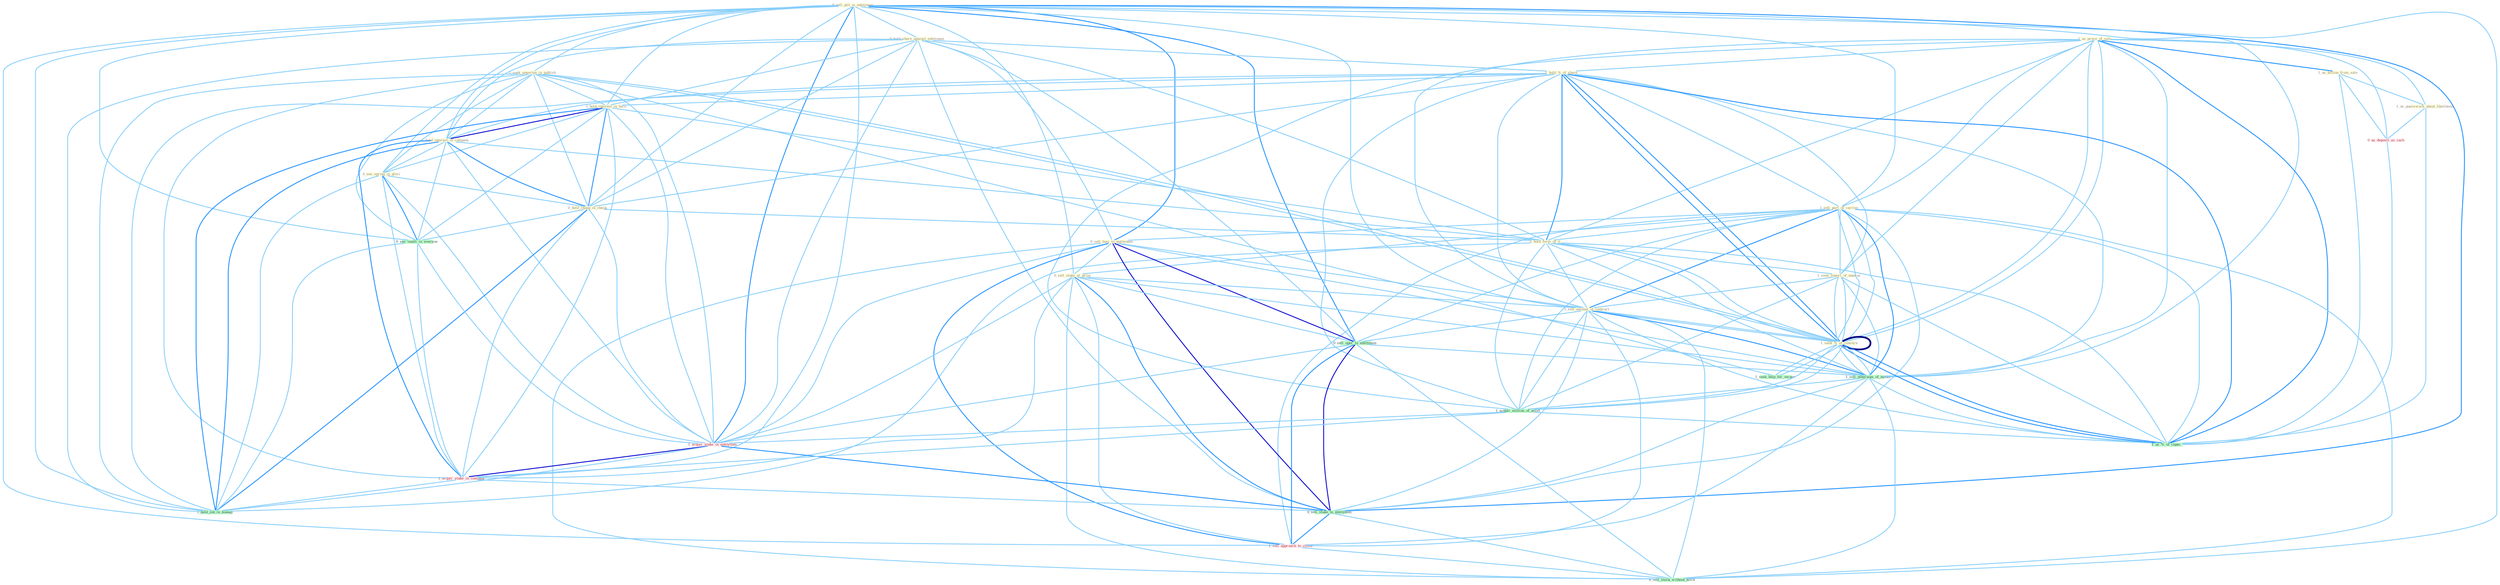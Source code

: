 Graph G{ 
    node
    [shape=polygon,style=filled,width=.5,height=.06,color="#BDFCC9",fixedsize=true,fontsize=4,
    fontcolor="#2f4f4f"];
    {node
    [color="#ffffe0", fontcolor="#8b7d6b"] "0_sell_pill_in_entitynam " "1_us_proce_of_sale " "1_us_billion_from_sale " "0_hold_share_against_entitynam " "1_seek_opportun_in_publish " "1_us_guesswork_about_likelihood " "1_hold_%_of_share " "1_hold_interest_in_facil " "1_hold_interest_in_compani " "1_sell_part_of_carrier " "0_see_spring_in_glori " "0_hold_chang_in_check " "1_hold_form_of_it " "1_seen_report_of_unawar " "0_sell_busi_to_entitynam " "0_sell_stake_at_price " "1_sell_amount_of_contract " "1_seek_%_of_concern "}
{node [color="#fff0f5", fontcolor="#b22222"] "0_us_deposit_as_cach " "1_acquir_stake_in_entitynam " "1_acquir_stake_in_compani " "1_sell_approach_to_client "}
edge [color="#B0E2FF"];

	"0_sell_pill_in_entitynam " -- "0_hold_share_against_entitynam " [w="1", color="#87cefa" ];
	"0_sell_pill_in_entitynam " -- "1_seek_opportun_in_publish " [w="1", color="#87cefa" ];
	"0_sell_pill_in_entitynam " -- "1_hold_interest_in_facil " [w="1", color="#87cefa" ];
	"0_sell_pill_in_entitynam " -- "1_hold_interest_in_compani " [w="1", color="#87cefa" ];
	"0_sell_pill_in_entitynam " -- "1_sell_part_of_carrier " [w="1", color="#87cefa" ];
	"0_sell_pill_in_entitynam " -- "0_see_spring_in_glori " [w="1", color="#87cefa" ];
	"0_sell_pill_in_entitynam " -- "0_hold_chang_in_check " [w="1", color="#87cefa" ];
	"0_sell_pill_in_entitynam " -- "0_sell_busi_to_entitynam " [w="2", color="#1e90ff" , len=0.8];
	"0_sell_pill_in_entitynam " -- "0_sell_stake_at_price " [w="1", color="#87cefa" ];
	"0_sell_pill_in_entitynam " -- "1_sell_amount_of_contract " [w="1", color="#87cefa" ];
	"0_sell_pill_in_entitynam " -- "0_sell_oper_to_entitynam " [w="2", color="#1e90ff" , len=0.8];
	"0_sell_pill_in_entitynam " -- "1_sell_othernum_of_model " [w="1", color="#87cefa" ];
	"0_sell_pill_in_entitynam " -- "0_see_vaniti_in_everyon " [w="1", color="#87cefa" ];
	"0_sell_pill_in_entitynam " -- "1_acquir_stake_in_entitynam " [w="2", color="#1e90ff" , len=0.8];
	"0_sell_pill_in_entitynam " -- "1_acquir_stake_in_compani " [w="1", color="#87cefa" ];
	"0_sell_pill_in_entitynam " -- "0_sell_stake_to_entitynam " [w="2", color="#1e90ff" , len=0.8];
	"0_sell_pill_in_entitynam " -- "1_sell_approach_to_client " [w="1", color="#87cefa" ];
	"0_sell_pill_in_entitynam " -- "1_hold_job_in_manag " [w="1", color="#87cefa" ];
	"0_sell_pill_in_entitynam " -- "0_sell_stock_without_hitch " [w="1", color="#87cefa" ];
	"1_us_proce_of_sale " -- "1_us_billion_from_sale " [w="2", color="#1e90ff" , len=0.8];
	"1_us_proce_of_sale " -- "1_us_guesswork_about_likelihood " [w="1", color="#87cefa" ];
	"1_us_proce_of_sale " -- "1_hold_%_of_share " [w="1", color="#87cefa" ];
	"1_us_proce_of_sale " -- "1_sell_part_of_carrier " [w="1", color="#87cefa" ];
	"1_us_proce_of_sale " -- "1_hold_form_of_it " [w="1", color="#87cefa" ];
	"1_us_proce_of_sale " -- "1_seen_report_of_unawar " [w="1", color="#87cefa" ];
	"1_us_proce_of_sale " -- "1_sell_amount_of_contract " [w="1", color="#87cefa" ];
	"1_us_proce_of_sale " -- "1_seek_%_of_concern " [w="1", color="#87cefa" ];
	"1_us_proce_of_sale " -- "1_sell_othernum_of_model " [w="1", color="#87cefa" ];
	"1_us_proce_of_sale " -- "1_acquir_million_of_asset " [w="1", color="#87cefa" ];
	"1_us_proce_of_sale " -- "0_us_deposit_as_cach " [w="1", color="#87cefa" ];
	"1_us_proce_of_sale " -- "1_us_%_of_capac " [w="2", color="#1e90ff" , len=0.8];
	"1_us_proce_of_sale " -- "1_seek_%_of_concern " [w="1", color="#87cefa" ];
	"1_us_billion_from_sale " -- "1_us_guesswork_about_likelihood " [w="1", color="#87cefa" ];
	"1_us_billion_from_sale " -- "0_us_deposit_as_cach " [w="1", color="#87cefa" ];
	"1_us_billion_from_sale " -- "1_us_%_of_capac " [w="1", color="#87cefa" ];
	"0_hold_share_against_entitynam " -- "1_hold_%_of_share " [w="1", color="#87cefa" ];
	"0_hold_share_against_entitynam " -- "1_hold_interest_in_facil " [w="1", color="#87cefa" ];
	"0_hold_share_against_entitynam " -- "1_hold_interest_in_compani " [w="1", color="#87cefa" ];
	"0_hold_share_against_entitynam " -- "0_hold_chang_in_check " [w="1", color="#87cefa" ];
	"0_hold_share_against_entitynam " -- "1_hold_form_of_it " [w="1", color="#87cefa" ];
	"0_hold_share_against_entitynam " -- "0_sell_busi_to_entitynam " [w="1", color="#87cefa" ];
	"0_hold_share_against_entitynam " -- "0_sell_oper_to_entitynam " [w="1", color="#87cefa" ];
	"0_hold_share_against_entitynam " -- "1_acquir_stake_in_entitynam " [w="1", color="#87cefa" ];
	"0_hold_share_against_entitynam " -- "0_sell_stake_to_entitynam " [w="1", color="#87cefa" ];
	"0_hold_share_against_entitynam " -- "1_hold_job_in_manag " [w="1", color="#87cefa" ];
	"1_seek_opportun_in_publish " -- "1_hold_interest_in_facil " [w="1", color="#87cefa" ];
	"1_seek_opportun_in_publish " -- "1_hold_interest_in_compani " [w="1", color="#87cefa" ];
	"1_seek_opportun_in_publish " -- "0_see_spring_in_glori " [w="1", color="#87cefa" ];
	"1_seek_opportun_in_publish " -- "0_hold_chang_in_check " [w="1", color="#87cefa" ];
	"1_seek_opportun_in_publish " -- "1_seek_%_of_concern " [w="1", color="#87cefa" ];
	"1_seek_opportun_in_publish " -- "0_see_vaniti_in_everyon " [w="1", color="#87cefa" ];
	"1_seek_opportun_in_publish " -- "1_acquir_stake_in_entitynam " [w="1", color="#87cefa" ];
	"1_seek_opportun_in_publish " -- "1_acquir_stake_in_compani " [w="1", color="#87cefa" ];
	"1_seek_opportun_in_publish " -- "1_hold_job_in_manag " [w="1", color="#87cefa" ];
	"1_seek_opportun_in_publish " -- "1_seek_%_of_concern " [w="1", color="#87cefa" ];
	"1_seek_opportun_in_publish " -- "1_seek_help_for_owner " [w="1", color="#87cefa" ];
	"1_us_guesswork_about_likelihood " -- "0_us_deposit_as_cach " [w="1", color="#87cefa" ];
	"1_us_guesswork_about_likelihood " -- "1_us_%_of_capac " [w="1", color="#87cefa" ];
	"1_hold_%_of_share " -- "1_hold_interest_in_facil " [w="1", color="#87cefa" ];
	"1_hold_%_of_share " -- "1_hold_interest_in_compani " [w="1", color="#87cefa" ];
	"1_hold_%_of_share " -- "1_sell_part_of_carrier " [w="1", color="#87cefa" ];
	"1_hold_%_of_share " -- "0_hold_chang_in_check " [w="1", color="#87cefa" ];
	"1_hold_%_of_share " -- "1_hold_form_of_it " [w="2", color="#1e90ff" , len=0.8];
	"1_hold_%_of_share " -- "1_seen_report_of_unawar " [w="1", color="#87cefa" ];
	"1_hold_%_of_share " -- "1_sell_amount_of_contract " [w="1", color="#87cefa" ];
	"1_hold_%_of_share " -- "1_seek_%_of_concern " [w="2", color="#1e90ff" , len=0.8];
	"1_hold_%_of_share " -- "1_sell_othernum_of_model " [w="1", color="#87cefa" ];
	"1_hold_%_of_share " -- "1_acquir_million_of_asset " [w="1", color="#87cefa" ];
	"1_hold_%_of_share " -- "1_us_%_of_capac " [w="2", color="#1e90ff" , len=0.8];
	"1_hold_%_of_share " -- "1_hold_job_in_manag " [w="1", color="#87cefa" ];
	"1_hold_%_of_share " -- "1_seek_%_of_concern " [w="2", color="#1e90ff" , len=0.8];
	"1_hold_interest_in_facil " -- "1_hold_interest_in_compani " [w="3", color="#0000cd" , len=0.6];
	"1_hold_interest_in_facil " -- "0_see_spring_in_glori " [w="1", color="#87cefa" ];
	"1_hold_interest_in_facil " -- "0_hold_chang_in_check " [w="2", color="#1e90ff" , len=0.8];
	"1_hold_interest_in_facil " -- "1_hold_form_of_it " [w="1", color="#87cefa" ];
	"1_hold_interest_in_facil " -- "0_see_vaniti_in_everyon " [w="1", color="#87cefa" ];
	"1_hold_interest_in_facil " -- "1_acquir_stake_in_entitynam " [w="1", color="#87cefa" ];
	"1_hold_interest_in_facil " -- "1_acquir_stake_in_compani " [w="1", color="#87cefa" ];
	"1_hold_interest_in_facil " -- "1_hold_job_in_manag " [w="2", color="#1e90ff" , len=0.8];
	"1_hold_interest_in_compani " -- "0_see_spring_in_glori " [w="1", color="#87cefa" ];
	"1_hold_interest_in_compani " -- "0_hold_chang_in_check " [w="2", color="#1e90ff" , len=0.8];
	"1_hold_interest_in_compani " -- "1_hold_form_of_it " [w="1", color="#87cefa" ];
	"1_hold_interest_in_compani " -- "0_see_vaniti_in_everyon " [w="1", color="#87cefa" ];
	"1_hold_interest_in_compani " -- "1_acquir_stake_in_entitynam " [w="1", color="#87cefa" ];
	"1_hold_interest_in_compani " -- "1_acquir_stake_in_compani " [w="2", color="#1e90ff" , len=0.8];
	"1_hold_interest_in_compani " -- "1_hold_job_in_manag " [w="2", color="#1e90ff" , len=0.8];
	"1_sell_part_of_carrier " -- "1_hold_form_of_it " [w="1", color="#87cefa" ];
	"1_sell_part_of_carrier " -- "1_seen_report_of_unawar " [w="1", color="#87cefa" ];
	"1_sell_part_of_carrier " -- "0_sell_busi_to_entitynam " [w="1", color="#87cefa" ];
	"1_sell_part_of_carrier " -- "0_sell_stake_at_price " [w="1", color="#87cefa" ];
	"1_sell_part_of_carrier " -- "1_sell_amount_of_contract " [w="2", color="#1e90ff" , len=0.8];
	"1_sell_part_of_carrier " -- "1_seek_%_of_concern " [w="1", color="#87cefa" ];
	"1_sell_part_of_carrier " -- "0_sell_oper_to_entitynam " [w="1", color="#87cefa" ];
	"1_sell_part_of_carrier " -- "1_sell_othernum_of_model " [w="2", color="#1e90ff" , len=0.8];
	"1_sell_part_of_carrier " -- "1_acquir_million_of_asset " [w="1", color="#87cefa" ];
	"1_sell_part_of_carrier " -- "0_sell_stake_to_entitynam " [w="1", color="#87cefa" ];
	"1_sell_part_of_carrier " -- "1_us_%_of_capac " [w="1", color="#87cefa" ];
	"1_sell_part_of_carrier " -- "1_sell_approach_to_client " [w="1", color="#87cefa" ];
	"1_sell_part_of_carrier " -- "0_sell_stock_without_hitch " [w="1", color="#87cefa" ];
	"1_sell_part_of_carrier " -- "1_seek_%_of_concern " [w="1", color="#87cefa" ];
	"0_see_spring_in_glori " -- "0_hold_chang_in_check " [w="1", color="#87cefa" ];
	"0_see_spring_in_glori " -- "0_see_vaniti_in_everyon " [w="2", color="#1e90ff" , len=0.8];
	"0_see_spring_in_glori " -- "1_acquir_stake_in_entitynam " [w="1", color="#87cefa" ];
	"0_see_spring_in_glori " -- "1_acquir_stake_in_compani " [w="1", color="#87cefa" ];
	"0_see_spring_in_glori " -- "1_hold_job_in_manag " [w="1", color="#87cefa" ];
	"0_hold_chang_in_check " -- "1_hold_form_of_it " [w="1", color="#87cefa" ];
	"0_hold_chang_in_check " -- "0_see_vaniti_in_everyon " [w="1", color="#87cefa" ];
	"0_hold_chang_in_check " -- "1_acquir_stake_in_entitynam " [w="1", color="#87cefa" ];
	"0_hold_chang_in_check " -- "1_acquir_stake_in_compani " [w="1", color="#87cefa" ];
	"0_hold_chang_in_check " -- "1_hold_job_in_manag " [w="2", color="#1e90ff" , len=0.8];
	"1_hold_form_of_it " -- "1_seen_report_of_unawar " [w="1", color="#87cefa" ];
	"1_hold_form_of_it " -- "1_sell_amount_of_contract " [w="1", color="#87cefa" ];
	"1_hold_form_of_it " -- "1_seek_%_of_concern " [w="1", color="#87cefa" ];
	"1_hold_form_of_it " -- "1_sell_othernum_of_model " [w="1", color="#87cefa" ];
	"1_hold_form_of_it " -- "1_acquir_million_of_asset " [w="1", color="#87cefa" ];
	"1_hold_form_of_it " -- "1_us_%_of_capac " [w="1", color="#87cefa" ];
	"1_hold_form_of_it " -- "1_hold_job_in_manag " [w="1", color="#87cefa" ];
	"1_hold_form_of_it " -- "1_seek_%_of_concern " [w="1", color="#87cefa" ];
	"1_seen_report_of_unawar " -- "1_sell_amount_of_contract " [w="1", color="#87cefa" ];
	"1_seen_report_of_unawar " -- "1_seek_%_of_concern " [w="1", color="#87cefa" ];
	"1_seen_report_of_unawar " -- "1_sell_othernum_of_model " [w="1", color="#87cefa" ];
	"1_seen_report_of_unawar " -- "1_acquir_million_of_asset " [w="1", color="#87cefa" ];
	"1_seen_report_of_unawar " -- "1_us_%_of_capac " [w="1", color="#87cefa" ];
	"1_seen_report_of_unawar " -- "1_seek_%_of_concern " [w="1", color="#87cefa" ];
	"0_sell_busi_to_entitynam " -- "0_sell_stake_at_price " [w="1", color="#87cefa" ];
	"0_sell_busi_to_entitynam " -- "1_sell_amount_of_contract " [w="1", color="#87cefa" ];
	"0_sell_busi_to_entitynam " -- "0_sell_oper_to_entitynam " [w="3", color="#0000cd" , len=0.6];
	"0_sell_busi_to_entitynam " -- "1_sell_othernum_of_model " [w="1", color="#87cefa" ];
	"0_sell_busi_to_entitynam " -- "1_acquir_stake_in_entitynam " [w="1", color="#87cefa" ];
	"0_sell_busi_to_entitynam " -- "0_sell_stake_to_entitynam " [w="3", color="#0000cd" , len=0.6];
	"0_sell_busi_to_entitynam " -- "1_sell_approach_to_client " [w="2", color="#1e90ff" , len=0.8];
	"0_sell_busi_to_entitynam " -- "0_sell_stock_without_hitch " [w="1", color="#87cefa" ];
	"0_sell_stake_at_price " -- "1_sell_amount_of_contract " [w="1", color="#87cefa" ];
	"0_sell_stake_at_price " -- "0_sell_oper_to_entitynam " [w="1", color="#87cefa" ];
	"0_sell_stake_at_price " -- "1_sell_othernum_of_model " [w="1", color="#87cefa" ];
	"0_sell_stake_at_price " -- "1_acquir_stake_in_entitynam " [w="1", color="#87cefa" ];
	"0_sell_stake_at_price " -- "1_acquir_stake_in_compani " [w="1", color="#87cefa" ];
	"0_sell_stake_at_price " -- "0_sell_stake_to_entitynam " [w="2", color="#1e90ff" , len=0.8];
	"0_sell_stake_at_price " -- "1_sell_approach_to_client " [w="1", color="#87cefa" ];
	"0_sell_stake_at_price " -- "0_sell_stock_without_hitch " [w="1", color="#87cefa" ];
	"1_sell_amount_of_contract " -- "1_seek_%_of_concern " [w="1", color="#87cefa" ];
	"1_sell_amount_of_contract " -- "0_sell_oper_to_entitynam " [w="1", color="#87cefa" ];
	"1_sell_amount_of_contract " -- "1_sell_othernum_of_model " [w="2", color="#1e90ff" , len=0.8];
	"1_sell_amount_of_contract " -- "1_acquir_million_of_asset " [w="1", color="#87cefa" ];
	"1_sell_amount_of_contract " -- "0_sell_stake_to_entitynam " [w="1", color="#87cefa" ];
	"1_sell_amount_of_contract " -- "1_us_%_of_capac " [w="1", color="#87cefa" ];
	"1_sell_amount_of_contract " -- "1_sell_approach_to_client " [w="1", color="#87cefa" ];
	"1_sell_amount_of_contract " -- "0_sell_stock_without_hitch " [w="1", color="#87cefa" ];
	"1_sell_amount_of_contract " -- "1_seek_%_of_concern " [w="1", color="#87cefa" ];
	"1_seek_%_of_concern " -- "1_sell_othernum_of_model " [w="1", color="#87cefa" ];
	"1_seek_%_of_concern " -- "1_acquir_million_of_asset " [w="1", color="#87cefa" ];
	"1_seek_%_of_concern " -- "1_us_%_of_capac " [w="2", color="#1e90ff" , len=0.8];
	"1_seek_%_of_concern " -- "1_seek_%_of_concern " [w="4", style=bold, color="#000080", len=0.4];
	"1_seek_%_of_concern " -- "1_seek_help_for_owner " [w="1", color="#87cefa" ];
	"0_sell_oper_to_entitynam " -- "1_sell_othernum_of_model " [w="1", color="#87cefa" ];
	"0_sell_oper_to_entitynam " -- "1_acquir_stake_in_entitynam " [w="1", color="#87cefa" ];
	"0_sell_oper_to_entitynam " -- "0_sell_stake_to_entitynam " [w="3", color="#0000cd" , len=0.6];
	"0_sell_oper_to_entitynam " -- "1_sell_approach_to_client " [w="2", color="#1e90ff" , len=0.8];
	"0_sell_oper_to_entitynam " -- "0_sell_stock_without_hitch " [w="1", color="#87cefa" ];
	"1_sell_othernum_of_model " -- "1_acquir_million_of_asset " [w="1", color="#87cefa" ];
	"1_sell_othernum_of_model " -- "0_sell_stake_to_entitynam " [w="1", color="#87cefa" ];
	"1_sell_othernum_of_model " -- "1_us_%_of_capac " [w="1", color="#87cefa" ];
	"1_sell_othernum_of_model " -- "1_sell_approach_to_client " [w="1", color="#87cefa" ];
	"1_sell_othernum_of_model " -- "0_sell_stock_without_hitch " [w="1", color="#87cefa" ];
	"1_sell_othernum_of_model " -- "1_seek_%_of_concern " [w="1", color="#87cefa" ];
	"0_see_vaniti_in_everyon " -- "1_acquir_stake_in_entitynam " [w="1", color="#87cefa" ];
	"0_see_vaniti_in_everyon " -- "1_acquir_stake_in_compani " [w="1", color="#87cefa" ];
	"0_see_vaniti_in_everyon " -- "1_hold_job_in_manag " [w="1", color="#87cefa" ];
	"1_acquir_million_of_asset " -- "1_acquir_stake_in_entitynam " [w="1", color="#87cefa" ];
	"1_acquir_million_of_asset " -- "1_acquir_stake_in_compani " [w="1", color="#87cefa" ];
	"1_acquir_million_of_asset " -- "1_us_%_of_capac " [w="1", color="#87cefa" ];
	"1_acquir_million_of_asset " -- "1_seek_%_of_concern " [w="1", color="#87cefa" ];
	"0_us_deposit_as_cach " -- "1_us_%_of_capac " [w="1", color="#87cefa" ];
	"1_acquir_stake_in_entitynam " -- "1_acquir_stake_in_compani " [w="3", color="#0000cd" , len=0.6];
	"1_acquir_stake_in_entitynam " -- "0_sell_stake_to_entitynam " [w="2", color="#1e90ff" , len=0.8];
	"1_acquir_stake_in_entitynam " -- "1_hold_job_in_manag " [w="1", color="#87cefa" ];
	"1_acquir_stake_in_compani " -- "0_sell_stake_to_entitynam " [w="1", color="#87cefa" ];
	"1_acquir_stake_in_compani " -- "1_hold_job_in_manag " [w="1", color="#87cefa" ];
	"0_sell_stake_to_entitynam " -- "1_sell_approach_to_client " [w="2", color="#1e90ff" , len=0.8];
	"0_sell_stake_to_entitynam " -- "0_sell_stock_without_hitch " [w="1", color="#87cefa" ];
	"1_us_%_of_capac " -- "1_seek_%_of_concern " [w="2", color="#1e90ff" , len=0.8];
	"1_sell_approach_to_client " -- "0_sell_stock_without_hitch " [w="1", color="#87cefa" ];
	"1_seek_%_of_concern " -- "1_seek_help_for_owner " [w="1", color="#87cefa" ];
}